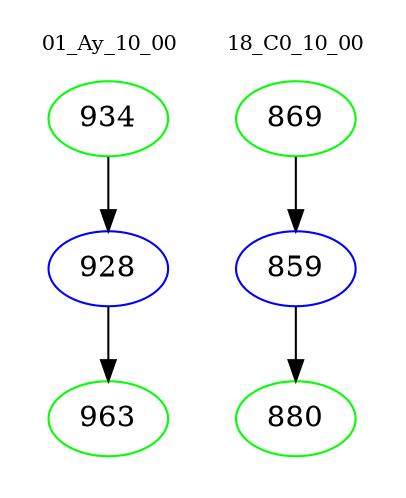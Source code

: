 digraph{
subgraph cluster_0 {
color = white
label = "01_Ay_10_00";
fontsize=10;
T0_934 [label="934", color="green"]
T0_934 -> T0_928 [color="black"]
T0_928 [label="928", color="blue"]
T0_928 -> T0_963 [color="black"]
T0_963 [label="963", color="green"]
}
subgraph cluster_1 {
color = white
label = "18_C0_10_00";
fontsize=10;
T1_869 [label="869", color="green"]
T1_869 -> T1_859 [color="black"]
T1_859 [label="859", color="blue"]
T1_859 -> T1_880 [color="black"]
T1_880 [label="880", color="green"]
}
}
